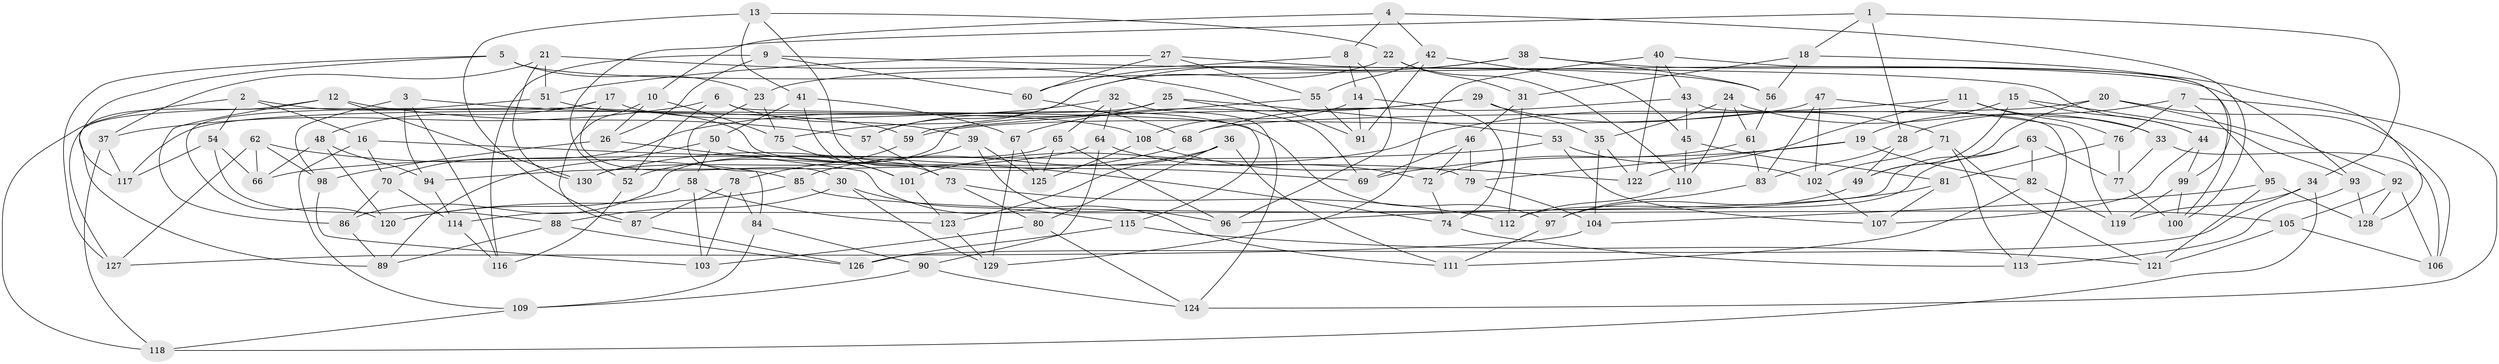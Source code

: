 // coarse degree distribution, {6: 0.5487804878048781, 4: 0.3780487804878049, 5: 0.036585365853658534, 3: 0.036585365853658534}
// Generated by graph-tools (version 1.1) at 2025/42/03/06/25 10:42:24]
// undirected, 130 vertices, 260 edges
graph export_dot {
graph [start="1"]
  node [color=gray90,style=filled];
  1;
  2;
  3;
  4;
  5;
  6;
  7;
  8;
  9;
  10;
  11;
  12;
  13;
  14;
  15;
  16;
  17;
  18;
  19;
  20;
  21;
  22;
  23;
  24;
  25;
  26;
  27;
  28;
  29;
  30;
  31;
  32;
  33;
  34;
  35;
  36;
  37;
  38;
  39;
  40;
  41;
  42;
  43;
  44;
  45;
  46;
  47;
  48;
  49;
  50;
  51;
  52;
  53;
  54;
  55;
  56;
  57;
  58;
  59;
  60;
  61;
  62;
  63;
  64;
  65;
  66;
  67;
  68;
  69;
  70;
  71;
  72;
  73;
  74;
  75;
  76;
  77;
  78;
  79;
  80;
  81;
  82;
  83;
  84;
  85;
  86;
  87;
  88;
  89;
  90;
  91;
  92;
  93;
  94;
  95;
  96;
  97;
  98;
  99;
  100;
  101;
  102;
  103;
  104;
  105;
  106;
  107;
  108;
  109;
  110;
  111;
  112;
  113;
  114;
  115;
  116;
  117;
  118;
  119;
  120;
  121;
  122;
  123;
  124;
  125;
  126;
  127;
  128;
  129;
  130;
  1 -- 34;
  1 -- 52;
  1 -- 28;
  1 -- 18;
  2 -- 79;
  2 -- 54;
  2 -- 118;
  2 -- 16;
  3 -- 98;
  3 -- 94;
  3 -- 116;
  3 -- 59;
  4 -- 100;
  4 -- 42;
  4 -- 8;
  4 -- 10;
  5 -- 127;
  5 -- 117;
  5 -- 23;
  5 -- 93;
  6 -- 115;
  6 -- 37;
  6 -- 39;
  6 -- 52;
  7 -- 28;
  7 -- 124;
  7 -- 76;
  7 -- 95;
  8 -- 14;
  8 -- 23;
  8 -- 96;
  9 -- 60;
  9 -- 26;
  9 -- 116;
  9 -- 44;
  10 -- 87;
  10 -- 75;
  10 -- 26;
  11 -- 33;
  11 -- 122;
  11 -- 76;
  11 -- 101;
  12 -- 89;
  12 -- 57;
  12 -- 130;
  12 -- 86;
  13 -- 22;
  13 -- 87;
  13 -- 41;
  13 -- 73;
  14 -- 91;
  14 -- 108;
  14 -- 74;
  15 -- 49;
  15 -- 19;
  15 -- 44;
  15 -- 93;
  16 -- 74;
  16 -- 70;
  16 -- 109;
  17 -- 97;
  17 -- 30;
  17 -- 48;
  17 -- 120;
  18 -- 31;
  18 -- 56;
  18 -- 99;
  19 -- 69;
  19 -- 79;
  19 -- 82;
  20 -- 68;
  20 -- 49;
  20 -- 106;
  20 -- 92;
  21 -- 37;
  21 -- 91;
  21 -- 51;
  21 -- 130;
  22 -- 57;
  22 -- 110;
  22 -- 31;
  23 -- 75;
  23 -- 84;
  24 -- 35;
  24 -- 110;
  24 -- 61;
  24 -- 33;
  25 -- 117;
  25 -- 69;
  25 -- 53;
  25 -- 57;
  26 -- 98;
  26 -- 111;
  27 -- 51;
  27 -- 60;
  27 -- 55;
  27 -- 56;
  28 -- 49;
  28 -- 83;
  29 -- 71;
  29 -- 67;
  29 -- 130;
  29 -- 35;
  30 -- 129;
  30 -- 88;
  30 -- 115;
  31 -- 46;
  31 -- 112;
  32 -- 70;
  32 -- 124;
  32 -- 64;
  32 -- 65;
  33 -- 106;
  33 -- 77;
  34 -- 118;
  34 -- 126;
  34 -- 119;
  35 -- 104;
  35 -- 122;
  36 -- 123;
  36 -- 111;
  36 -- 85;
  36 -- 80;
  37 -- 118;
  37 -- 117;
  38 -- 128;
  38 -- 60;
  38 -- 56;
  38 -- 75;
  39 -- 125;
  39 -- 52;
  39 -- 96;
  40 -- 122;
  40 -- 43;
  40 -- 129;
  40 -- 100;
  41 -- 101;
  41 -- 67;
  41 -- 50;
  42 -- 55;
  42 -- 91;
  42 -- 45;
  43 -- 45;
  43 -- 68;
  43 -- 113;
  44 -- 107;
  44 -- 99;
  45 -- 81;
  45 -- 110;
  46 -- 79;
  46 -- 69;
  46 -- 72;
  47 -- 102;
  47 -- 59;
  47 -- 119;
  47 -- 83;
  48 -- 120;
  48 -- 66;
  48 -- 94;
  49 -- 97;
  50 -- 69;
  50 -- 89;
  50 -- 58;
  51 -- 108;
  51 -- 127;
  52 -- 116;
  53 -- 107;
  53 -- 66;
  53 -- 102;
  54 -- 66;
  54 -- 117;
  54 -- 88;
  55 -- 59;
  55 -- 91;
  56 -- 61;
  57 -- 73;
  58 -- 123;
  58 -- 120;
  58 -- 103;
  59 -- 78;
  60 -- 68;
  61 -- 72;
  61 -- 83;
  62 -- 127;
  62 -- 98;
  62 -- 85;
  62 -- 66;
  63 -- 112;
  63 -- 114;
  63 -- 82;
  63 -- 77;
  64 -- 90;
  64 -- 72;
  64 -- 94;
  65 -- 86;
  65 -- 96;
  65 -- 125;
  67 -- 125;
  67 -- 129;
  68 -- 130;
  70 -- 114;
  70 -- 86;
  71 -- 102;
  71 -- 113;
  71 -- 121;
  72 -- 74;
  73 -- 112;
  73 -- 80;
  74 -- 113;
  75 -- 101;
  76 -- 81;
  76 -- 77;
  77 -- 100;
  78 -- 103;
  78 -- 87;
  78 -- 84;
  79 -- 104;
  80 -- 103;
  80 -- 124;
  81 -- 107;
  81 -- 96;
  82 -- 111;
  82 -- 119;
  83 -- 97;
  84 -- 90;
  84 -- 109;
  85 -- 120;
  85 -- 105;
  86 -- 89;
  87 -- 126;
  88 -- 126;
  88 -- 89;
  90 -- 124;
  90 -- 109;
  92 -- 105;
  92 -- 128;
  92 -- 106;
  93 -- 128;
  93 -- 113;
  94 -- 114;
  95 -- 104;
  95 -- 121;
  95 -- 128;
  97 -- 111;
  98 -- 103;
  99 -- 119;
  99 -- 100;
  101 -- 123;
  102 -- 107;
  104 -- 127;
  105 -- 121;
  105 -- 106;
  108 -- 125;
  108 -- 122;
  109 -- 118;
  110 -- 112;
  114 -- 116;
  115 -- 121;
  115 -- 126;
  123 -- 129;
}
